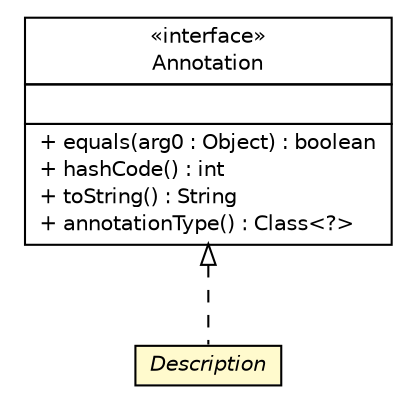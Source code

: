 #!/usr/local/bin/dot
#
# Class diagram 
# Generated by UMLGraph version R5_6 (http://www.umlgraph.org/)
#

digraph G {
	edge [fontname="Helvetica",fontsize=10,labelfontname="Helvetica",labelfontsize=10];
	node [fontname="Helvetica",fontsize=10,shape=plaintext];
	nodesep=0.25;
	ranksep=0.5;
	// sorcer.schema.Description
	c193229 [label=<<table title="sorcer.schema.Description" border="0" cellborder="1" cellspacing="0" cellpadding="2" port="p" bgcolor="lemonChiffon" href="./Description.html">
		<tr><td><table border="0" cellspacing="0" cellpadding="1">
<tr><td align="center" balign="center"><font face="Helvetica-Oblique"> Description </font></td></tr>
		</table></td></tr>
		</table>>, URL="./Description.html", fontname="Helvetica", fontcolor="black", fontsize=10.0];
	//sorcer.schema.Description implements java.lang.annotation.Annotation
	c193757:p -> c193229:p [dir=back,arrowtail=empty,style=dashed];
	// java.lang.annotation.Annotation
	c193757 [label=<<table title="java.lang.annotation.Annotation" border="0" cellborder="1" cellspacing="0" cellpadding="2" port="p" href="http://docs.oracle.com/javase/7/docs/api/java/lang/annotation/Annotation.html">
		<tr><td><table border="0" cellspacing="0" cellpadding="1">
<tr><td align="center" balign="center"> &#171;interface&#187; </td></tr>
<tr><td align="center" balign="center"> Annotation </td></tr>
		</table></td></tr>
		<tr><td><table border="0" cellspacing="0" cellpadding="1">
<tr><td align="left" balign="left">  </td></tr>
		</table></td></tr>
		<tr><td><table border="0" cellspacing="0" cellpadding="1">
<tr><td align="left" balign="left"> + equals(arg0 : Object) : boolean </td></tr>
<tr><td align="left" balign="left"> + hashCode() : int </td></tr>
<tr><td align="left" balign="left"> + toString() : String </td></tr>
<tr><td align="left" balign="left"> + annotationType() : Class&lt;?&gt; </td></tr>
		</table></td></tr>
		</table>>, URL="http://docs.oracle.com/javase/7/docs/api/java/lang/annotation/Annotation.html", fontname="Helvetica", fontcolor="black", fontsize=10.0];
}


